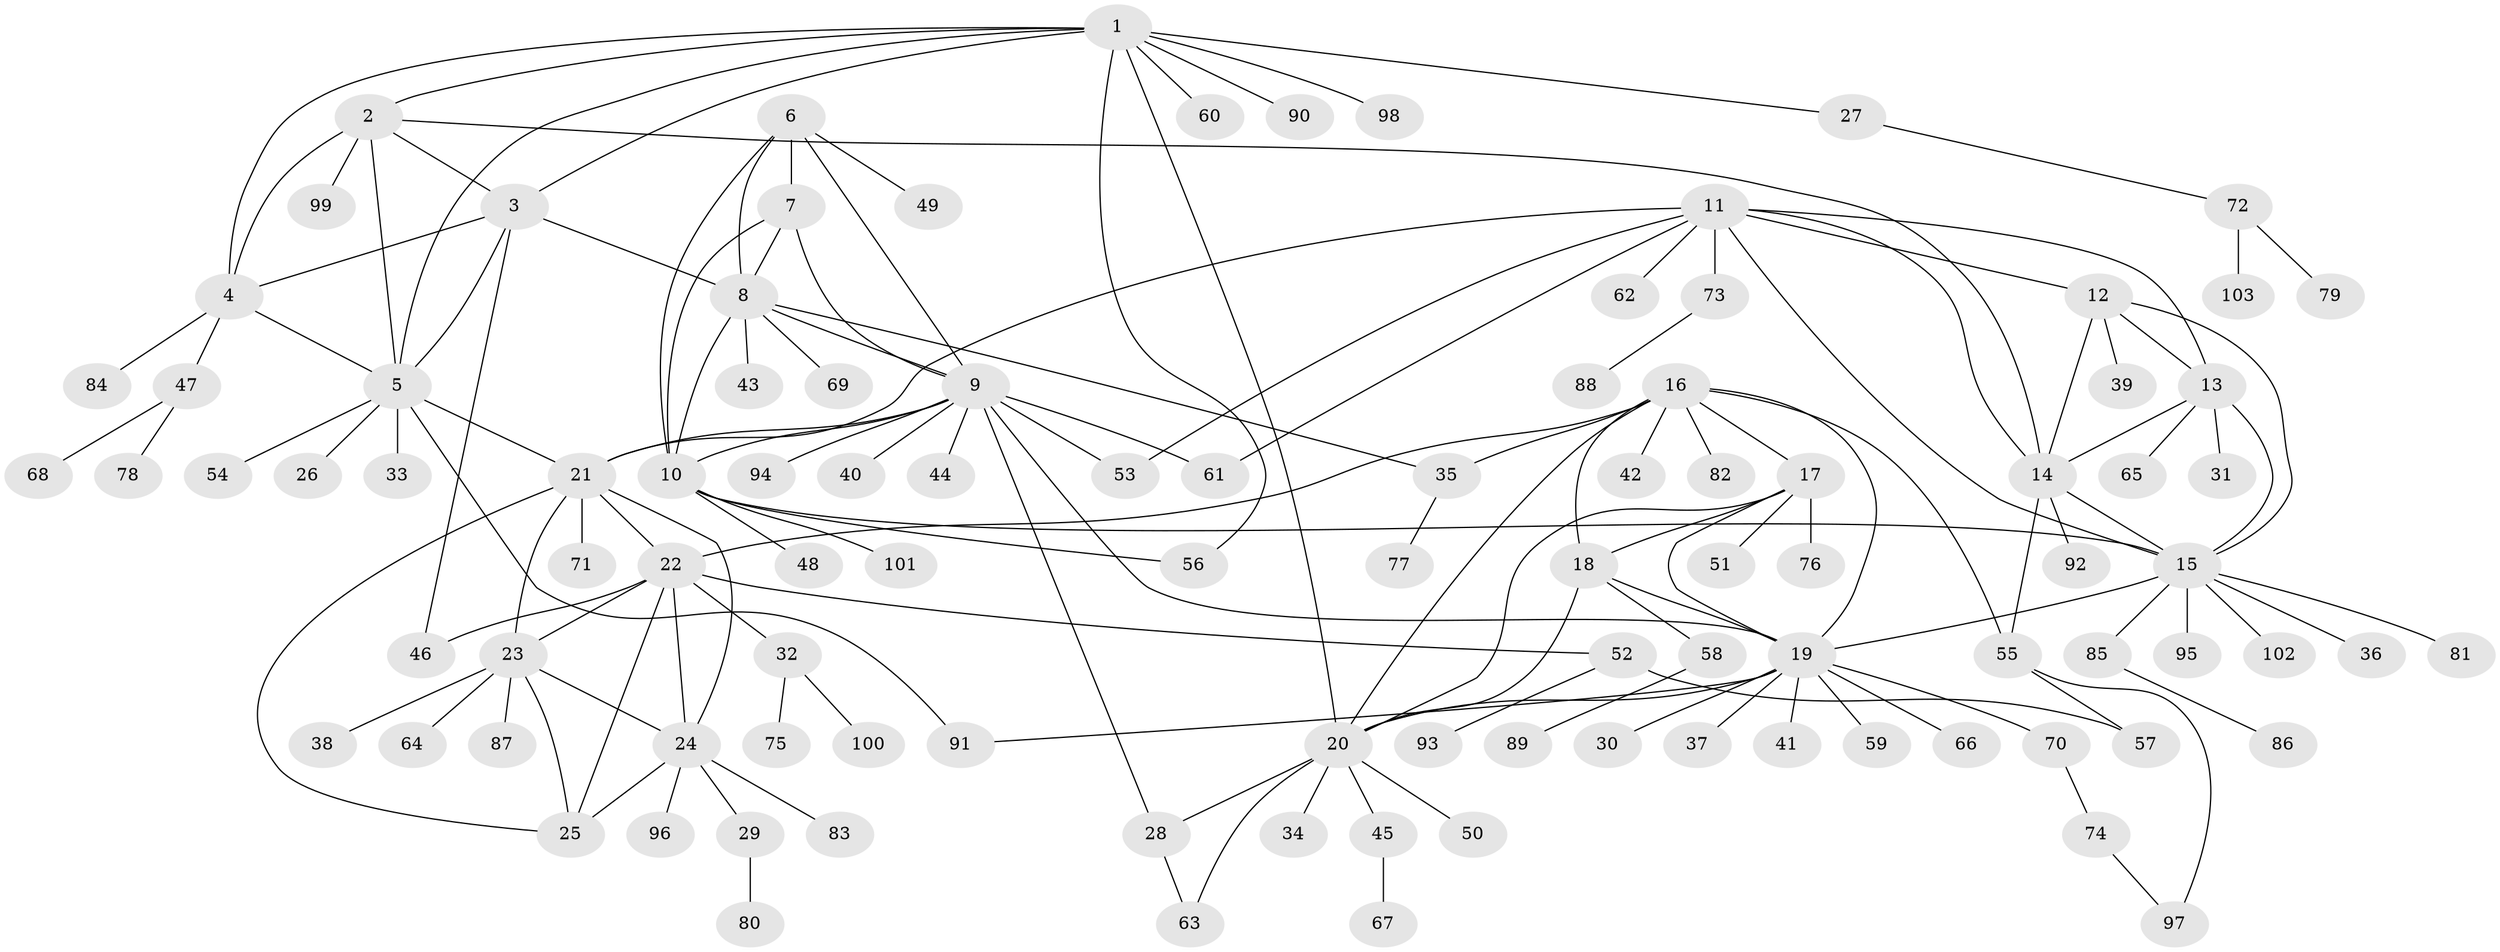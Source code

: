 // coarse degree distribution, {9: 0.04, 11: 0.013333333333333334, 6: 0.04, 5: 0.05333333333333334, 8: 0.02666666666666667, 3: 0.013333333333333334, 7: 0.04, 10: 0.04, 2: 0.18666666666666668, 1: 0.5333333333333333, 4: 0.013333333333333334}
// Generated by graph-tools (version 1.1) at 2025/52/02/27/25 19:52:21]
// undirected, 103 vertices, 149 edges
graph export_dot {
graph [start="1"]
  node [color=gray90,style=filled];
  1;
  2;
  3;
  4;
  5;
  6;
  7;
  8;
  9;
  10;
  11;
  12;
  13;
  14;
  15;
  16;
  17;
  18;
  19;
  20;
  21;
  22;
  23;
  24;
  25;
  26;
  27;
  28;
  29;
  30;
  31;
  32;
  33;
  34;
  35;
  36;
  37;
  38;
  39;
  40;
  41;
  42;
  43;
  44;
  45;
  46;
  47;
  48;
  49;
  50;
  51;
  52;
  53;
  54;
  55;
  56;
  57;
  58;
  59;
  60;
  61;
  62;
  63;
  64;
  65;
  66;
  67;
  68;
  69;
  70;
  71;
  72;
  73;
  74;
  75;
  76;
  77;
  78;
  79;
  80;
  81;
  82;
  83;
  84;
  85;
  86;
  87;
  88;
  89;
  90;
  91;
  92;
  93;
  94;
  95;
  96;
  97;
  98;
  99;
  100;
  101;
  102;
  103;
  1 -- 2;
  1 -- 3;
  1 -- 4;
  1 -- 5;
  1 -- 20;
  1 -- 27;
  1 -- 56;
  1 -- 60;
  1 -- 90;
  1 -- 98;
  2 -- 3;
  2 -- 4;
  2 -- 5;
  2 -- 14;
  2 -- 99;
  3 -- 4;
  3 -- 5;
  3 -- 8;
  3 -- 46;
  4 -- 5;
  4 -- 47;
  4 -- 84;
  5 -- 21;
  5 -- 26;
  5 -- 33;
  5 -- 54;
  5 -- 91;
  6 -- 7;
  6 -- 8;
  6 -- 9;
  6 -- 10;
  6 -- 49;
  7 -- 8;
  7 -- 9;
  7 -- 10;
  8 -- 9;
  8 -- 10;
  8 -- 35;
  8 -- 43;
  8 -- 69;
  9 -- 10;
  9 -- 19;
  9 -- 21;
  9 -- 28;
  9 -- 40;
  9 -- 44;
  9 -- 53;
  9 -- 61;
  9 -- 94;
  10 -- 15;
  10 -- 48;
  10 -- 56;
  10 -- 101;
  11 -- 12;
  11 -- 13;
  11 -- 14;
  11 -- 15;
  11 -- 21;
  11 -- 53;
  11 -- 61;
  11 -- 62;
  11 -- 73;
  12 -- 13;
  12 -- 14;
  12 -- 15;
  12 -- 39;
  13 -- 14;
  13 -- 15;
  13 -- 31;
  13 -- 65;
  14 -- 15;
  14 -- 55;
  14 -- 92;
  15 -- 19;
  15 -- 36;
  15 -- 81;
  15 -- 85;
  15 -- 95;
  15 -- 102;
  16 -- 17;
  16 -- 18;
  16 -- 19;
  16 -- 20;
  16 -- 22;
  16 -- 35;
  16 -- 42;
  16 -- 55;
  16 -- 82;
  17 -- 18;
  17 -- 19;
  17 -- 20;
  17 -- 51;
  17 -- 76;
  18 -- 19;
  18 -- 20;
  18 -- 58;
  19 -- 20;
  19 -- 30;
  19 -- 37;
  19 -- 41;
  19 -- 59;
  19 -- 66;
  19 -- 70;
  19 -- 91;
  20 -- 28;
  20 -- 34;
  20 -- 45;
  20 -- 50;
  20 -- 63;
  21 -- 22;
  21 -- 23;
  21 -- 24;
  21 -- 25;
  21 -- 71;
  22 -- 23;
  22 -- 24;
  22 -- 25;
  22 -- 32;
  22 -- 46;
  22 -- 52;
  23 -- 24;
  23 -- 25;
  23 -- 38;
  23 -- 64;
  23 -- 87;
  24 -- 25;
  24 -- 29;
  24 -- 83;
  24 -- 96;
  27 -- 72;
  28 -- 63;
  29 -- 80;
  32 -- 75;
  32 -- 100;
  35 -- 77;
  45 -- 67;
  47 -- 68;
  47 -- 78;
  52 -- 57;
  52 -- 93;
  55 -- 57;
  55 -- 97;
  58 -- 89;
  70 -- 74;
  72 -- 79;
  72 -- 103;
  73 -- 88;
  74 -- 97;
  85 -- 86;
}

